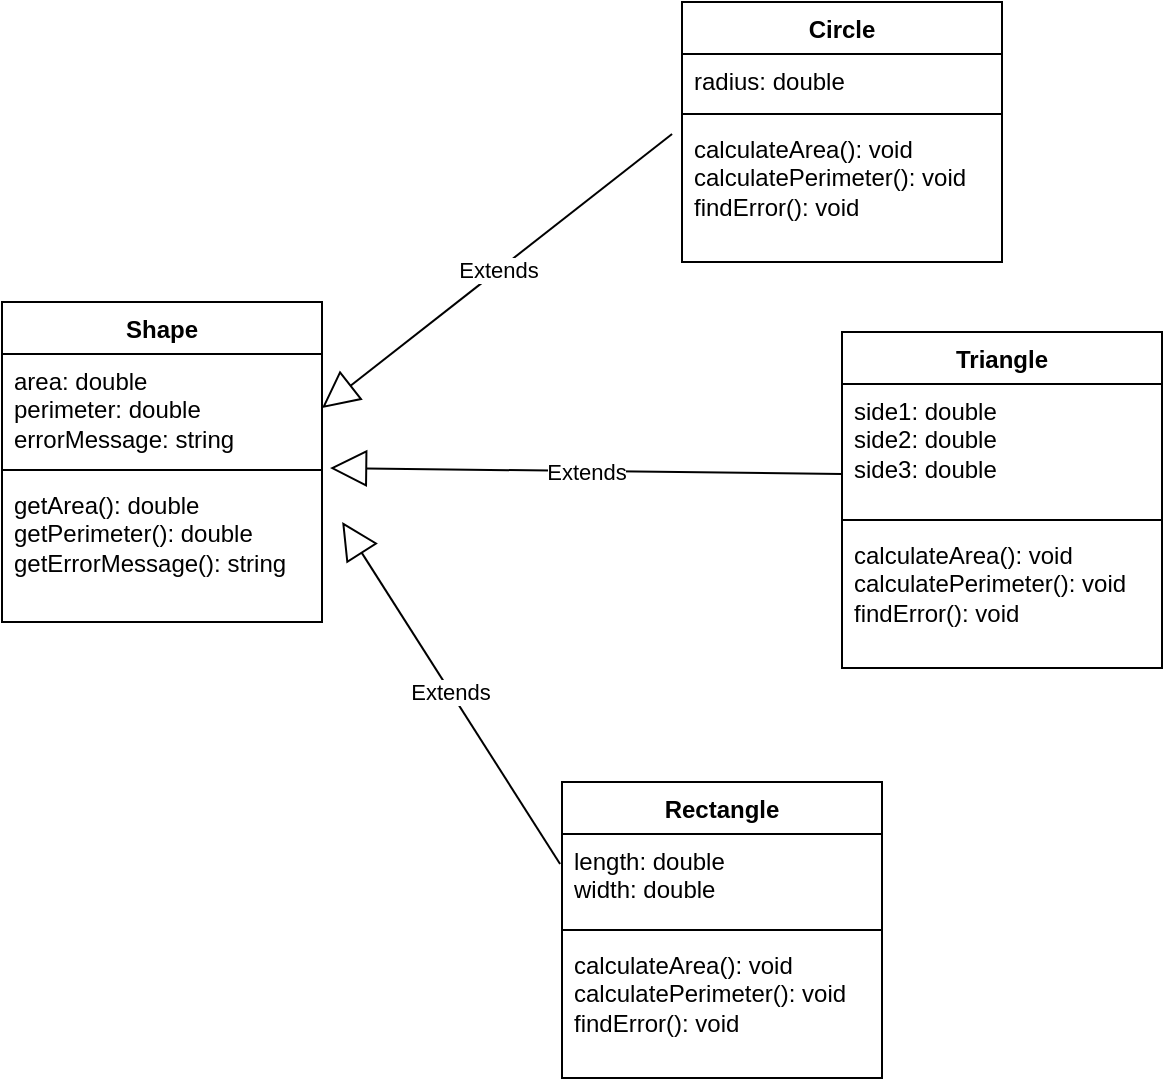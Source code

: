 <mxfile version="23.1.0" type="github">
  <diagram name="Page-1" id="uGM4CZsYvLbpRqO1jt4g">
    <mxGraphModel dx="1434" dy="772" grid="1" gridSize="10" guides="1" tooltips="1" connect="1" arrows="1" fold="1" page="1" pageScale="1" pageWidth="850" pageHeight="1100" math="0" shadow="0">
      <root>
        <mxCell id="0" />
        <mxCell id="1" parent="0" />
        <mxCell id="NFP3JD1O5DOK8qZEoaC1-1" value="Shape" style="swimlane;fontStyle=1;align=center;verticalAlign=top;childLayout=stackLayout;horizontal=1;startSize=26;horizontalStack=0;resizeParent=1;resizeParentMax=0;resizeLast=0;collapsible=1;marginBottom=0;whiteSpace=wrap;html=1;" vertex="1" parent="1">
          <mxGeometry x="160" y="230" width="160" height="160" as="geometry" />
        </mxCell>
        <mxCell id="NFP3JD1O5DOK8qZEoaC1-2" value="area: double&lt;br&gt;perimeter: double&lt;br&gt;errorMessage: string" style="text;strokeColor=none;fillColor=none;align=left;verticalAlign=top;spacingLeft=4;spacingRight=4;overflow=hidden;rotatable=0;points=[[0,0.5],[1,0.5]];portConstraint=eastwest;whiteSpace=wrap;html=1;" vertex="1" parent="NFP3JD1O5DOK8qZEoaC1-1">
          <mxGeometry y="26" width="160" height="54" as="geometry" />
        </mxCell>
        <mxCell id="NFP3JD1O5DOK8qZEoaC1-3" value="" style="line;strokeWidth=1;fillColor=none;align=left;verticalAlign=middle;spacingTop=-1;spacingLeft=3;spacingRight=3;rotatable=0;labelPosition=right;points=[];portConstraint=eastwest;strokeColor=inherit;" vertex="1" parent="NFP3JD1O5DOK8qZEoaC1-1">
          <mxGeometry y="80" width="160" height="8" as="geometry" />
        </mxCell>
        <mxCell id="NFP3JD1O5DOK8qZEoaC1-4" value="getArea(): double&lt;br&gt;getPerimeter(): double&lt;br&gt;getErrorMessage(): string" style="text;strokeColor=none;fillColor=none;align=left;verticalAlign=top;spacingLeft=4;spacingRight=4;overflow=hidden;rotatable=0;points=[[0,0.5],[1,0.5]];portConstraint=eastwest;whiteSpace=wrap;html=1;" vertex="1" parent="NFP3JD1O5DOK8qZEoaC1-1">
          <mxGeometry y="88" width="160" height="72" as="geometry" />
        </mxCell>
        <mxCell id="NFP3JD1O5DOK8qZEoaC1-5" value="Circle" style="swimlane;fontStyle=1;align=center;verticalAlign=top;childLayout=stackLayout;horizontal=1;startSize=26;horizontalStack=0;resizeParent=1;resizeParentMax=0;resizeLast=0;collapsible=1;marginBottom=0;whiteSpace=wrap;html=1;" vertex="1" parent="1">
          <mxGeometry x="500" y="80" width="160" height="130" as="geometry" />
        </mxCell>
        <mxCell id="NFP3JD1O5DOK8qZEoaC1-6" value="radius: double" style="text;strokeColor=none;fillColor=none;align=left;verticalAlign=top;spacingLeft=4;spacingRight=4;overflow=hidden;rotatable=0;points=[[0,0.5],[1,0.5]];portConstraint=eastwest;whiteSpace=wrap;html=1;" vertex="1" parent="NFP3JD1O5DOK8qZEoaC1-5">
          <mxGeometry y="26" width="160" height="26" as="geometry" />
        </mxCell>
        <mxCell id="NFP3JD1O5DOK8qZEoaC1-7" value="" style="line;strokeWidth=1;fillColor=none;align=left;verticalAlign=middle;spacingTop=-1;spacingLeft=3;spacingRight=3;rotatable=0;labelPosition=right;points=[];portConstraint=eastwest;strokeColor=inherit;" vertex="1" parent="NFP3JD1O5DOK8qZEoaC1-5">
          <mxGeometry y="52" width="160" height="8" as="geometry" />
        </mxCell>
        <mxCell id="NFP3JD1O5DOK8qZEoaC1-8" value="calculateArea(): void&lt;br&gt;calculatePerimeter(): void&lt;br&gt;findError(): void&amp;nbsp;" style="text;strokeColor=none;fillColor=none;align=left;verticalAlign=top;spacingLeft=4;spacingRight=4;overflow=hidden;rotatable=0;points=[[0,0.5],[1,0.5]];portConstraint=eastwest;whiteSpace=wrap;html=1;" vertex="1" parent="NFP3JD1O5DOK8qZEoaC1-5">
          <mxGeometry y="60" width="160" height="70" as="geometry" />
        </mxCell>
        <mxCell id="NFP3JD1O5DOK8qZEoaC1-17" value="Triangle" style="swimlane;fontStyle=1;align=center;verticalAlign=top;childLayout=stackLayout;horizontal=1;startSize=26;horizontalStack=0;resizeParent=1;resizeParentMax=0;resizeLast=0;collapsible=1;marginBottom=0;whiteSpace=wrap;html=1;" vertex="1" parent="1">
          <mxGeometry x="580" y="245" width="160" height="168" as="geometry" />
        </mxCell>
        <mxCell id="NFP3JD1O5DOK8qZEoaC1-18" value="side1: double&lt;br&gt;side2: double&lt;br&gt;side3: double" style="text;strokeColor=none;fillColor=none;align=left;verticalAlign=top;spacingLeft=4;spacingRight=4;overflow=hidden;rotatable=0;points=[[0,0.5],[1,0.5]];portConstraint=eastwest;whiteSpace=wrap;html=1;" vertex="1" parent="NFP3JD1O5DOK8qZEoaC1-17">
          <mxGeometry y="26" width="160" height="64" as="geometry" />
        </mxCell>
        <mxCell id="NFP3JD1O5DOK8qZEoaC1-19" value="" style="line;strokeWidth=1;fillColor=none;align=left;verticalAlign=middle;spacingTop=-1;spacingLeft=3;spacingRight=3;rotatable=0;labelPosition=right;points=[];portConstraint=eastwest;strokeColor=inherit;" vertex="1" parent="NFP3JD1O5DOK8qZEoaC1-17">
          <mxGeometry y="90" width="160" height="8" as="geometry" />
        </mxCell>
        <mxCell id="NFP3JD1O5DOK8qZEoaC1-20" value="calculateArea(): void&lt;br&gt;calculatePerimeter(): void&lt;br&gt;findError(): void&amp;nbsp;" style="text;strokeColor=none;fillColor=none;align=left;verticalAlign=top;spacingLeft=4;spacingRight=4;overflow=hidden;rotatable=0;points=[[0,0.5],[1,0.5]];portConstraint=eastwest;whiteSpace=wrap;html=1;" vertex="1" parent="NFP3JD1O5DOK8qZEoaC1-17">
          <mxGeometry y="98" width="160" height="70" as="geometry" />
        </mxCell>
        <mxCell id="NFP3JD1O5DOK8qZEoaC1-21" value="Rectangle" style="swimlane;fontStyle=1;align=center;verticalAlign=top;childLayout=stackLayout;horizontal=1;startSize=26;horizontalStack=0;resizeParent=1;resizeParentMax=0;resizeLast=0;collapsible=1;marginBottom=0;whiteSpace=wrap;html=1;" vertex="1" parent="1">
          <mxGeometry x="440" y="470" width="160" height="148" as="geometry" />
        </mxCell>
        <mxCell id="NFP3JD1O5DOK8qZEoaC1-22" value="length: double&lt;br&gt;width: double" style="text;strokeColor=none;fillColor=none;align=left;verticalAlign=top;spacingLeft=4;spacingRight=4;overflow=hidden;rotatable=0;points=[[0,0.5],[1,0.5]];portConstraint=eastwest;whiteSpace=wrap;html=1;" vertex="1" parent="NFP3JD1O5DOK8qZEoaC1-21">
          <mxGeometry y="26" width="160" height="44" as="geometry" />
        </mxCell>
        <mxCell id="NFP3JD1O5DOK8qZEoaC1-23" value="" style="line;strokeWidth=1;fillColor=none;align=left;verticalAlign=middle;spacingTop=-1;spacingLeft=3;spacingRight=3;rotatable=0;labelPosition=right;points=[];portConstraint=eastwest;strokeColor=inherit;" vertex="1" parent="NFP3JD1O5DOK8qZEoaC1-21">
          <mxGeometry y="70" width="160" height="8" as="geometry" />
        </mxCell>
        <mxCell id="NFP3JD1O5DOK8qZEoaC1-24" value="calculateArea(): void&lt;br&gt;calculatePerimeter(): void&lt;br&gt;findError(): void&amp;nbsp;" style="text;strokeColor=none;fillColor=none;align=left;verticalAlign=top;spacingLeft=4;spacingRight=4;overflow=hidden;rotatable=0;points=[[0,0.5],[1,0.5]];portConstraint=eastwest;whiteSpace=wrap;html=1;" vertex="1" parent="NFP3JD1O5DOK8qZEoaC1-21">
          <mxGeometry y="78" width="160" height="70" as="geometry" />
        </mxCell>
        <mxCell id="NFP3JD1O5DOK8qZEoaC1-25" value="Extends" style="endArrow=block;endSize=16;endFill=0;html=1;rounded=0;exitX=-0.031;exitY=0.086;exitDx=0;exitDy=0;exitPerimeter=0;entryX=1;entryY=0.5;entryDx=0;entryDy=0;" edge="1" parent="1" source="NFP3JD1O5DOK8qZEoaC1-8" target="NFP3JD1O5DOK8qZEoaC1-2">
          <mxGeometry width="160" relative="1" as="geometry">
            <mxPoint x="340" y="400" as="sourcePoint" />
            <mxPoint x="500" y="400" as="targetPoint" />
          </mxGeometry>
        </mxCell>
        <mxCell id="NFP3JD1O5DOK8qZEoaC1-26" value="Extends" style="endArrow=block;endSize=16;endFill=0;html=1;rounded=0;exitX=0;exitY=0.703;exitDx=0;exitDy=0;exitPerimeter=0;entryX=1.025;entryY=1.056;entryDx=0;entryDy=0;entryPerimeter=0;" edge="1" parent="1" source="NFP3JD1O5DOK8qZEoaC1-18" target="NFP3JD1O5DOK8qZEoaC1-2">
          <mxGeometry width="160" relative="1" as="geometry">
            <mxPoint x="340" y="400" as="sourcePoint" />
            <mxPoint x="330" y="300" as="targetPoint" />
          </mxGeometry>
        </mxCell>
        <mxCell id="NFP3JD1O5DOK8qZEoaC1-27" value="Extends" style="endArrow=block;endSize=16;endFill=0;html=1;rounded=0;exitX=-0.006;exitY=0.341;exitDx=0;exitDy=0;exitPerimeter=0;entryX=1.063;entryY=0.306;entryDx=0;entryDy=0;entryPerimeter=0;" edge="1" parent="1" source="NFP3JD1O5DOK8qZEoaC1-22" target="NFP3JD1O5DOK8qZEoaC1-4">
          <mxGeometry width="160" relative="1" as="geometry">
            <mxPoint x="590" y="326" as="sourcePoint" />
            <mxPoint x="340" y="310" as="targetPoint" />
          </mxGeometry>
        </mxCell>
      </root>
    </mxGraphModel>
  </diagram>
</mxfile>

